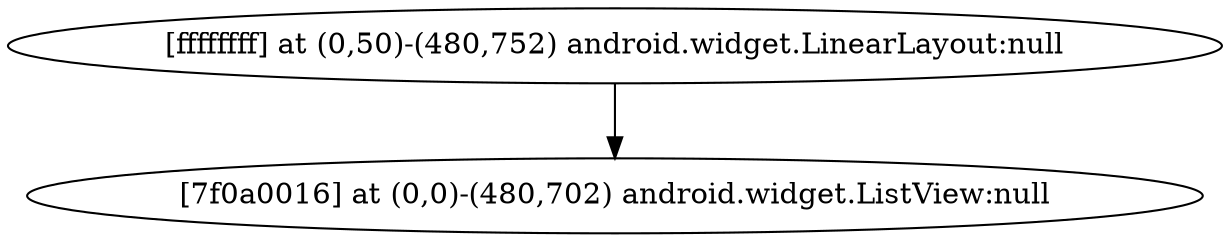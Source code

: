 strict digraph G {
  1 [ label="[ffffffff] at (0,50)-(480,752) android.widget.LinearLayout:null" ];
  2 [ label="[7f0a0016] at (0,0)-(480,702) android.widget.ListView:null" ];
  1 -> 2;
}
